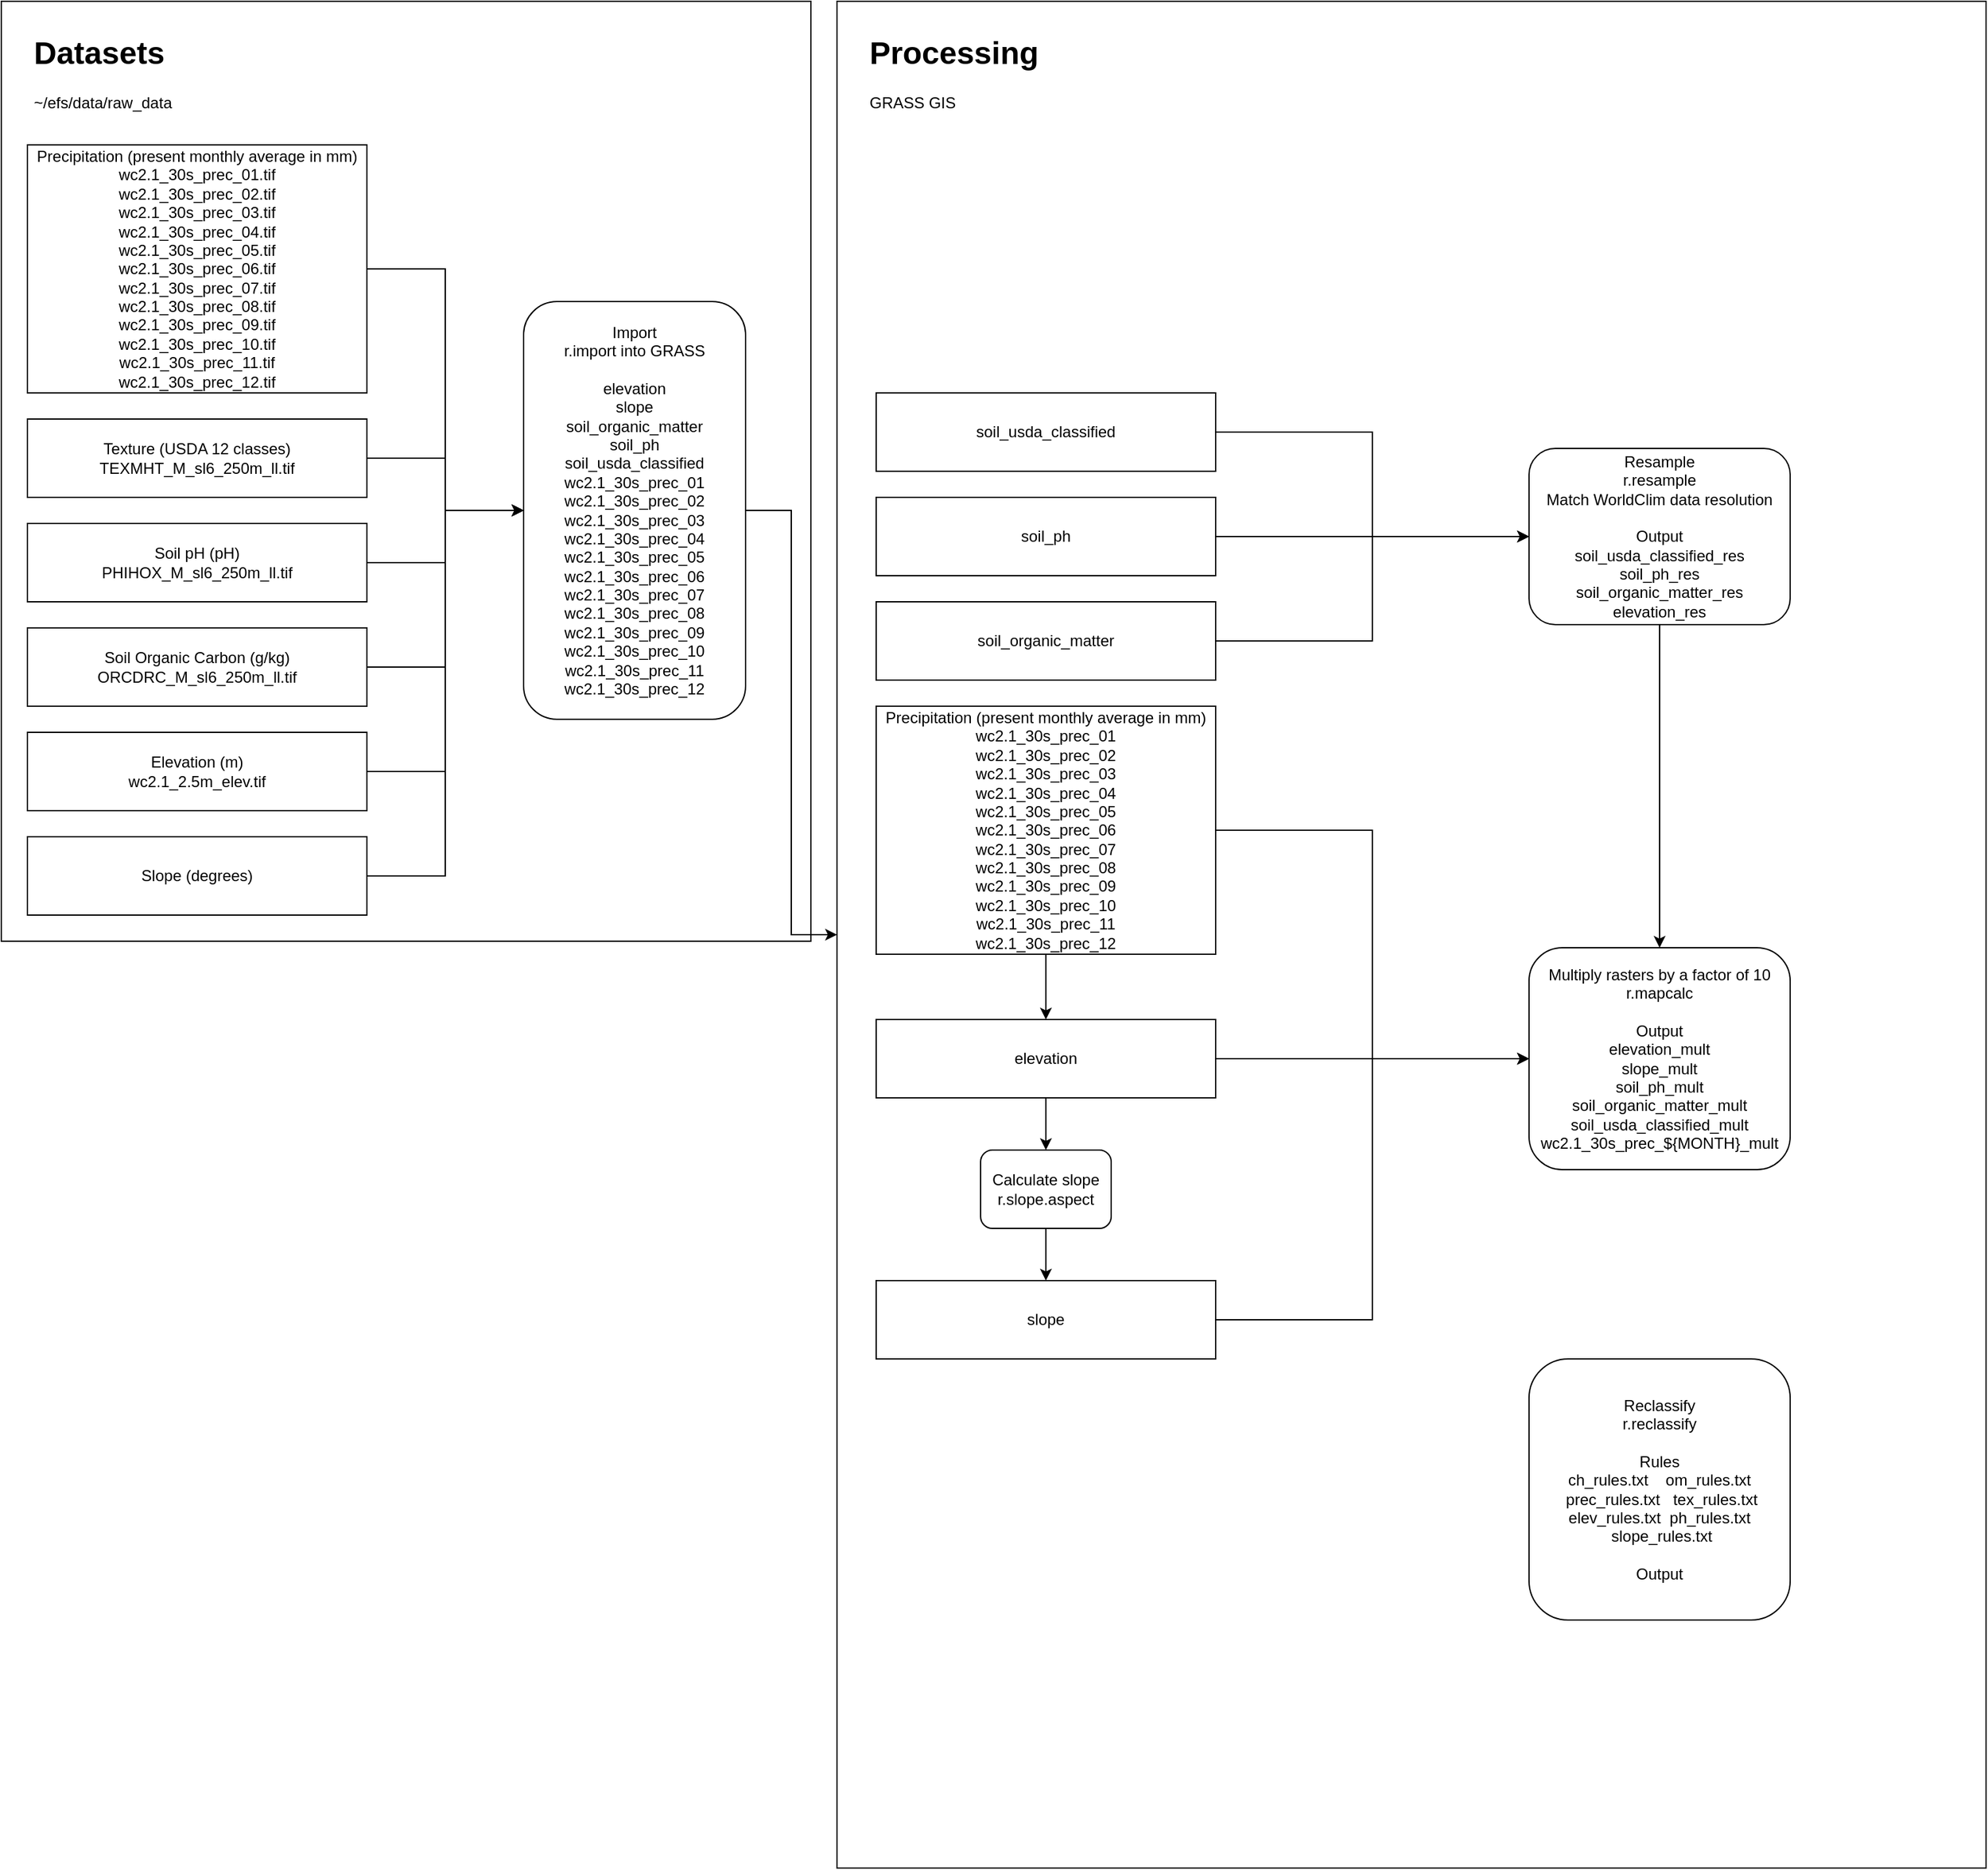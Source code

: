 <mxfile version="16.6.6" type="github">
  <diagram id="x2TIR3rb8K0Ldml0S2W9" name="Page-1">
    <mxGraphModel dx="946" dy="620" grid="1" gridSize="10" guides="1" tooltips="1" connect="1" arrows="1" fold="1" page="1" pageScale="2" pageWidth="850" pageHeight="1100" math="0" shadow="0">
      <root>
        <mxCell id="0" />
        <mxCell id="1" parent="0" />
        <mxCell id="LWzhJ8rB8lUzYYooP--Z-15" value="" style="rounded=0;whiteSpace=wrap;html=1;" parent="1" vertex="1">
          <mxGeometry x="800" y="120" width="880" height="1430" as="geometry" />
        </mxCell>
        <mxCell id="LWzhJ8rB8lUzYYooP--Z-7" value="" style="rounded=0;whiteSpace=wrap;html=1;" parent="1" vertex="1">
          <mxGeometry x="160" y="120" width="620" height="720" as="geometry" />
        </mxCell>
        <mxCell id="_A3OE0f-5W6X1XhNqCbN-1" style="edgeStyle=orthogonalEdgeStyle;rounded=0;orthogonalLoop=1;jettySize=auto;html=1;" parent="1" source="LWzhJ8rB8lUzYYooP--Z-2" target="LWzhJ8rB8lUzYYooP--Z-24" edge="1">
          <mxGeometry relative="1" as="geometry" />
        </mxCell>
        <mxCell id="LWzhJ8rB8lUzYYooP--Z-2" value="Precipitation (present monthly average in mm)&lt;br&gt;wc2.1_30s_prec_01.tif&lt;br&gt;wc2.1_30s_prec_02.tif&lt;br&gt;&lt;div&gt;wc2.1_30s_prec_03.tif&lt;/div&gt;&lt;div&gt;wc2.1_30s_prec_04.tif&lt;/div&gt;&lt;div&gt;wc2.1_30s_prec_05.tif&lt;/div&gt;&lt;div&gt;wc2.1_30s_prec_06.tif&lt;/div&gt;&lt;div&gt;wc2.1_30s_prec_07.tif&lt;/div&gt;&lt;div&gt;wc2.1_30s_prec_08.tif&lt;/div&gt;&lt;div&gt;wc2.1_30s_prec_09.tif&lt;/div&gt;&lt;div&gt;wc2.1_30s_prec_10.tif&lt;/div&gt;&lt;div&gt;wc2.1_30s_prec_11.tif&lt;/div&gt;&lt;div&gt;wc2.1_30s_prec_12.tif&lt;/div&gt;" style="rounded=0;whiteSpace=wrap;html=1;" parent="1" vertex="1">
          <mxGeometry x="180" y="230" width="260" height="190" as="geometry" />
        </mxCell>
        <mxCell id="_A3OE0f-5W6X1XhNqCbN-6" style="edgeStyle=orthogonalEdgeStyle;rounded=0;orthogonalLoop=1;jettySize=auto;html=1;exitX=1;exitY=0.5;exitDx=0;exitDy=0;entryX=0;entryY=0.5;entryDx=0;entryDy=0;" parent="1" source="LWzhJ8rB8lUzYYooP--Z-4" target="LWzhJ8rB8lUzYYooP--Z-24" edge="1">
          <mxGeometry relative="1" as="geometry" />
        </mxCell>
        <mxCell id="LWzhJ8rB8lUzYYooP--Z-4" value="Elevation (m)&lt;br&gt;wc2.1_2.5m_elev.tif" style="rounded=0;whiteSpace=wrap;html=1;" parent="1" vertex="1">
          <mxGeometry x="180" y="680" width="260" height="60" as="geometry" />
        </mxCell>
        <mxCell id="LWzhJ8rB8lUzYYooP--Z-6" value="&lt;h1&gt;Datasets&lt;/h1&gt;&lt;p&gt;~/efs/data/raw_data&lt;/p&gt;" style="text;html=1;strokeColor=none;fillColor=none;spacing=5;spacingTop=-20;whiteSpace=wrap;overflow=hidden;rounded=0;" parent="1" vertex="1">
          <mxGeometry x="180" y="140" width="190" height="70" as="geometry" />
        </mxCell>
        <mxCell id="_A3OE0f-5W6X1XhNqCbN-2" style="edgeStyle=orthogonalEdgeStyle;rounded=0;orthogonalLoop=1;jettySize=auto;html=1;" parent="1" source="LWzhJ8rB8lUzYYooP--Z-8" target="LWzhJ8rB8lUzYYooP--Z-24" edge="1">
          <mxGeometry relative="1" as="geometry" />
        </mxCell>
        <mxCell id="LWzhJ8rB8lUzYYooP--Z-8" value="Texture (USDA 12 classes)&lt;br&gt;TEXMHT_M_sl6_250m_ll.tif" style="rounded=0;whiteSpace=wrap;html=1;" parent="1" vertex="1">
          <mxGeometry x="180" y="440" width="260" height="60" as="geometry" />
        </mxCell>
        <mxCell id="_A3OE0f-5W6X1XhNqCbN-3" style="edgeStyle=orthogonalEdgeStyle;rounded=0;orthogonalLoop=1;jettySize=auto;html=1;" parent="1" source="LWzhJ8rB8lUzYYooP--Z-9" target="LWzhJ8rB8lUzYYooP--Z-24" edge="1">
          <mxGeometry relative="1" as="geometry" />
        </mxCell>
        <mxCell id="LWzhJ8rB8lUzYYooP--Z-9" value="Soil pH (pH)&lt;br&gt;PHIHOX_M_sl6_250m_ll.tif" style="rounded=0;whiteSpace=wrap;html=1;fontColor=#000000;" parent="1" vertex="1">
          <mxGeometry x="180" y="520" width="260" height="60" as="geometry" />
        </mxCell>
        <mxCell id="_A3OE0f-5W6X1XhNqCbN-4" style="edgeStyle=orthogonalEdgeStyle;rounded=0;orthogonalLoop=1;jettySize=auto;html=1;entryX=0;entryY=0.5;entryDx=0;entryDy=0;" parent="1" source="LWzhJ8rB8lUzYYooP--Z-10" target="LWzhJ8rB8lUzYYooP--Z-24" edge="1">
          <mxGeometry relative="1" as="geometry" />
        </mxCell>
        <mxCell id="LWzhJ8rB8lUzYYooP--Z-10" value="Soil Organic Carbon (g/kg)&lt;br&gt;ORCDRC_M_sl6_250m_ll.tif" style="rounded=0;whiteSpace=wrap;html=1;fontColor=#000000;" parent="1" vertex="1">
          <mxGeometry x="180" y="600" width="260" height="60" as="geometry" />
        </mxCell>
        <mxCell id="_A3OE0f-5W6X1XhNqCbN-7" style="edgeStyle=orthogonalEdgeStyle;rounded=0;orthogonalLoop=1;jettySize=auto;html=1;entryX=0;entryY=0.5;entryDx=0;entryDy=0;" parent="1" source="LWzhJ8rB8lUzYYooP--Z-11" target="LWzhJ8rB8lUzYYooP--Z-24" edge="1">
          <mxGeometry relative="1" as="geometry" />
        </mxCell>
        <mxCell id="LWzhJ8rB8lUzYYooP--Z-11" value="Slope (degrees)" style="rounded=0;whiteSpace=wrap;html=1;" parent="1" vertex="1">
          <mxGeometry x="180" y="760" width="260" height="60" as="geometry" />
        </mxCell>
        <mxCell id="_A3OE0f-5W6X1XhNqCbN-15" style="edgeStyle=orthogonalEdgeStyle;rounded=0;orthogonalLoop=1;jettySize=auto;html=1;" parent="1" source="LWzhJ8rB8lUzYYooP--Z-12" target="_A3OE0f-5W6X1XhNqCbN-13" edge="1">
          <mxGeometry relative="1" as="geometry" />
        </mxCell>
        <mxCell id="LWzhJ8rB8lUzYYooP--Z-12" value="Calculate slope&lt;br&gt;r.slope.aspect" style="rounded=1;whiteSpace=wrap;html=1;fontColor=#000000;" parent="1" vertex="1">
          <mxGeometry x="910" y="1000" width="100" height="60" as="geometry" />
        </mxCell>
        <mxCell id="LWzhJ8rB8lUzYYooP--Z-16" value="&lt;h1&gt;Processing&lt;/h1&gt;&lt;p&gt;GRASS GIS&lt;/p&gt;" style="text;html=1;strokeColor=none;fillColor=none;spacing=5;spacingTop=-20;whiteSpace=wrap;overflow=hidden;rounded=0;" parent="1" vertex="1">
          <mxGeometry x="820" y="140" width="190" height="70" as="geometry" />
        </mxCell>
        <mxCell id="QRQPZkHAe0wi9G9AF59y-18" style="edgeStyle=orthogonalEdgeStyle;rounded=0;orthogonalLoop=1;jettySize=auto;html=1;" edge="1" parent="1" source="LWzhJ8rB8lUzYYooP--Z-19" target="QRQPZkHAe0wi9G9AF59y-6">
          <mxGeometry relative="1" as="geometry" />
        </mxCell>
        <mxCell id="LWzhJ8rB8lUzYYooP--Z-19" value="Resample&lt;br&gt;r.resample&lt;br&gt;Match WorldClim data resolution&lt;br&gt;&lt;br&gt;Output&lt;br&gt;soil_usda_classified_res&lt;br&gt;soil_ph_res&lt;br&gt;soil_organic_matter_res&lt;br&gt;elevation_res" style="rounded=1;whiteSpace=wrap;html=1;fontColor=#000000;" parent="1" vertex="1">
          <mxGeometry x="1330" y="462.5" width="200" height="135" as="geometry" />
        </mxCell>
        <mxCell id="QRQPZkHAe0wi9G9AF59y-2" style="edgeStyle=orthogonalEdgeStyle;rounded=0;orthogonalLoop=1;jettySize=auto;html=1;entryX=0;entryY=0.5;entryDx=0;entryDy=0;" edge="1" parent="1" source="LWzhJ8rB8lUzYYooP--Z-24" target="LWzhJ8rB8lUzYYooP--Z-15">
          <mxGeometry relative="1" as="geometry" />
        </mxCell>
        <mxCell id="LWzhJ8rB8lUzYYooP--Z-24" value="&lt;span&gt;Import&lt;/span&gt;&lt;br&gt;&lt;span&gt;r.import into GRASS&lt;/span&gt;&lt;br&gt;&lt;br&gt;&lt;div&gt;elevation&lt;/div&gt;&lt;div&gt;slope&lt;/div&gt;&lt;div&gt;soil_organic_matter&lt;/div&gt;&lt;div&gt;soil_ph&lt;/div&gt;&lt;div&gt;soil_usda_classified&lt;/div&gt;&lt;div&gt;wc2.1_30s_prec_01&lt;/div&gt;&lt;div&gt;wc2.1_30s_prec_02&lt;/div&gt;&lt;div&gt;wc2.1_30s_prec_03&lt;/div&gt;&lt;div&gt;wc2.1_30s_prec_04&lt;/div&gt;&lt;div&gt;wc2.1_30s_prec_05&lt;/div&gt;&lt;div&gt;wc2.1_30s_prec_06&lt;/div&gt;&lt;div&gt;wc2.1_30s_prec_07&lt;/div&gt;&lt;div&gt;wc2.1_30s_prec_08&lt;/div&gt;&lt;div&gt;wc2.1_30s_prec_09&lt;/div&gt;&lt;div&gt;wc2.1_30s_prec_10&lt;/div&gt;&lt;div&gt;wc2.1_30s_prec_11&lt;/div&gt;&lt;div&gt;wc2.1_30s_prec_12&lt;/div&gt;" style="rounded=1;whiteSpace=wrap;html=1;fontColor=#000000;" parent="1" vertex="1">
          <mxGeometry x="560" y="350" width="170" height="320" as="geometry" />
        </mxCell>
        <mxCell id="QRQPZkHAe0wi9G9AF59y-16" style="edgeStyle=orthogonalEdgeStyle;rounded=0;orthogonalLoop=1;jettySize=auto;html=1;" edge="1" parent="1" source="_A3OE0f-5W6X1XhNqCbN-8" target="_A3OE0f-5W6X1XhNqCbN-9">
          <mxGeometry relative="1" as="geometry" />
        </mxCell>
        <mxCell id="QRQPZkHAe0wi9G9AF59y-17" style="edgeStyle=orthogonalEdgeStyle;rounded=0;orthogonalLoop=1;jettySize=auto;html=1;entryX=0;entryY=0.5;entryDx=0;entryDy=0;" edge="1" parent="1" source="_A3OE0f-5W6X1XhNqCbN-8" target="QRQPZkHAe0wi9G9AF59y-6">
          <mxGeometry relative="1" as="geometry" />
        </mxCell>
        <mxCell id="_A3OE0f-5W6X1XhNqCbN-8" value="Precipitation (present monthly average in mm)&lt;br&gt;wc2.1_30s_prec_01&lt;br&gt;wc2.1_30s_prec_02&lt;br&gt;&lt;div&gt;wc2.1_30s_prec_03&lt;/div&gt;&lt;div&gt;wc2.1_30s_prec_04&lt;/div&gt;&lt;div&gt;wc2.1_30s_prec_05&lt;/div&gt;&lt;div&gt;wc2.1_30s_prec_06&lt;/div&gt;&lt;div&gt;wc2.1_30s_prec_07&lt;/div&gt;&lt;div&gt;wc2.1_30s_prec_08&lt;/div&gt;&lt;div&gt;wc2.1_30s_prec_09&lt;/div&gt;&lt;div&gt;wc2.1_30s_prec_10&lt;/div&gt;&lt;div&gt;wc2.1_30s_prec_11&lt;/div&gt;&lt;div&gt;wc2.1_30s_prec_12&lt;/div&gt;" style="rounded=0;whiteSpace=wrap;html=1;" parent="1" vertex="1">
          <mxGeometry x="830" y="660" width="260" height="190" as="geometry" />
        </mxCell>
        <mxCell id="_A3OE0f-5W6X1XhNqCbN-14" style="edgeStyle=orthogonalEdgeStyle;rounded=0;orthogonalLoop=1;jettySize=auto;html=1;" parent="1" source="_A3OE0f-5W6X1XhNqCbN-9" target="LWzhJ8rB8lUzYYooP--Z-12" edge="1">
          <mxGeometry relative="1" as="geometry" />
        </mxCell>
        <mxCell id="QRQPZkHAe0wi9G9AF59y-15" style="edgeStyle=orthogonalEdgeStyle;rounded=0;orthogonalLoop=1;jettySize=auto;html=1;entryX=0;entryY=0.5;entryDx=0;entryDy=0;" edge="1" parent="1" source="_A3OE0f-5W6X1XhNqCbN-9" target="QRQPZkHAe0wi9G9AF59y-6">
          <mxGeometry relative="1" as="geometry" />
        </mxCell>
        <mxCell id="_A3OE0f-5W6X1XhNqCbN-9" value="elevation" style="rounded=0;whiteSpace=wrap;html=1;" parent="1" vertex="1">
          <mxGeometry x="830" y="900" width="260" height="60" as="geometry" />
        </mxCell>
        <mxCell id="_A3OE0f-5W6X1XhNqCbN-18" style="edgeStyle=orthogonalEdgeStyle;rounded=0;orthogonalLoop=1;jettySize=auto;html=1;entryX=0;entryY=0.5;entryDx=0;entryDy=0;" parent="1" source="_A3OE0f-5W6X1XhNqCbN-10" target="LWzhJ8rB8lUzYYooP--Z-19" edge="1">
          <mxGeometry relative="1" as="geometry" />
        </mxCell>
        <mxCell id="_A3OE0f-5W6X1XhNqCbN-10" value="soil_usda_classified" style="rounded=0;whiteSpace=wrap;html=1;" parent="1" vertex="1">
          <mxGeometry x="830" y="420" width="260" height="60" as="geometry" />
        </mxCell>
        <mxCell id="_A3OE0f-5W6X1XhNqCbN-19" style="edgeStyle=orthogonalEdgeStyle;rounded=0;orthogonalLoop=1;jettySize=auto;html=1;" parent="1" source="_A3OE0f-5W6X1XhNqCbN-11" target="LWzhJ8rB8lUzYYooP--Z-19" edge="1">
          <mxGeometry relative="1" as="geometry" />
        </mxCell>
        <mxCell id="_A3OE0f-5W6X1XhNqCbN-11" value="soil_ph" style="rounded=0;whiteSpace=wrap;html=1;fontColor=#000000;" parent="1" vertex="1">
          <mxGeometry x="830" y="500" width="260" height="60" as="geometry" />
        </mxCell>
        <mxCell id="_A3OE0f-5W6X1XhNqCbN-20" style="edgeStyle=orthogonalEdgeStyle;rounded=0;orthogonalLoop=1;jettySize=auto;html=1;entryX=0;entryY=0.5;entryDx=0;entryDy=0;" parent="1" source="_A3OE0f-5W6X1XhNqCbN-12" target="LWzhJ8rB8lUzYYooP--Z-19" edge="1">
          <mxGeometry relative="1" as="geometry" />
        </mxCell>
        <mxCell id="_A3OE0f-5W6X1XhNqCbN-12" value="soil_organic_matter" style="rounded=0;whiteSpace=wrap;html=1;fontColor=#000000;" parent="1" vertex="1">
          <mxGeometry x="830" y="580" width="260" height="60" as="geometry" />
        </mxCell>
        <mxCell id="QRQPZkHAe0wi9G9AF59y-14" style="edgeStyle=orthogonalEdgeStyle;rounded=0;orthogonalLoop=1;jettySize=auto;html=1;entryX=0;entryY=0.5;entryDx=0;entryDy=0;" edge="1" parent="1" source="_A3OE0f-5W6X1XhNqCbN-13" target="QRQPZkHAe0wi9G9AF59y-6">
          <mxGeometry relative="1" as="geometry" />
        </mxCell>
        <mxCell id="_A3OE0f-5W6X1XhNqCbN-13" value="slope" style="rounded=0;whiteSpace=wrap;html=1;" parent="1" vertex="1">
          <mxGeometry x="830" y="1100" width="260" height="60" as="geometry" />
        </mxCell>
        <mxCell id="_A3OE0f-5W6X1XhNqCbN-22" value="Reclassify&lt;br&gt;r.reclassify&lt;br&gt;&lt;br&gt;Rules&lt;br&gt;&lt;div&gt;ch_rules.txt &amp;nbsp; &amp;nbsp;om_rules.txt &amp;nbsp;prec_rules.txt &amp;nbsp; tex_rules.txt&lt;/div&gt;&lt;div&gt;elev_rules.txt &amp;nbsp;ph_rules.txt &amp;nbsp;slope_rules.txt&lt;/div&gt;&lt;br&gt;Output&lt;br&gt;" style="rounded=1;whiteSpace=wrap;html=1;" parent="1" vertex="1">
          <mxGeometry x="1330" y="1160" width="200" height="200" as="geometry" />
        </mxCell>
        <mxCell id="QRQPZkHAe0wi9G9AF59y-6" value="Multiply rasters by a factor of 10&lt;br&gt;r.mapcalc&lt;br&gt;&lt;br&gt;Output&lt;br&gt;elevation_mult&lt;br&gt;slope_mult&lt;br&gt;soil_ph_mult&lt;br&gt;soil_organic_matter_mult&lt;br&gt;soil_usda_classified_mult&lt;br&gt;wc2.1_30s_prec_${MONTH}_mult" style="rounded=1;whiteSpace=wrap;html=1;fontColor=#000000;" vertex="1" parent="1">
          <mxGeometry x="1330" y="845" width="200" height="170" as="geometry" />
        </mxCell>
      </root>
    </mxGraphModel>
  </diagram>
</mxfile>
